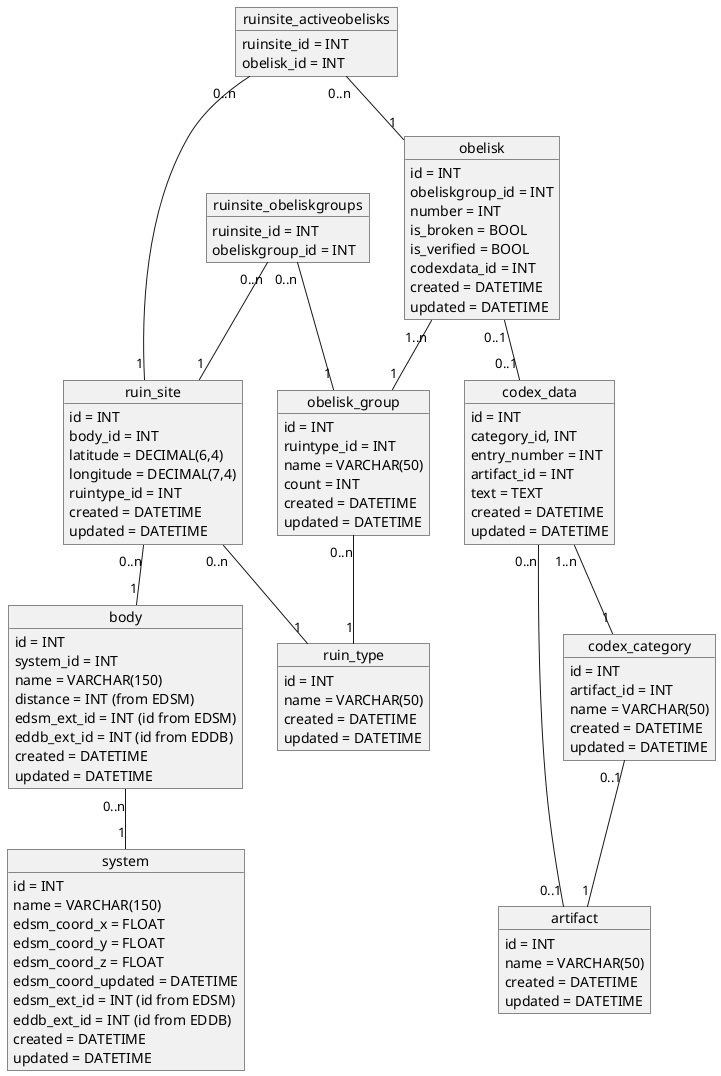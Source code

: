 @startuml

object artifact
artifact : id = INT
artifact : name = VARCHAR(50)
artifact : created = DATETIME
artifact : updated = DATETIME


object codex_category
codex_category : id = INT
codex_category : artifact_id = INT
codex_category : name = VARCHAR(50)
codex_category : created = DATETIME
codex_category : updated = DATETIME

codex_category "0..1" -- "1" artifact


object codex_data
codex_data : id = INT
codex_data : category_id, INT
codex_data : entry_number = INT
codex_data : artifact_id = INT
codex_data : text = TEXT
codex_data : created = DATETIME
codex_data : updated = DATETIME

codex_data "1..n" -- "1" codex_category
codex_data "0..n" -- "0..1" artifact

object ruin_type
ruin_type : id = INT
ruin_type : name = VARCHAR(50)
ruin_type : created = DATETIME
ruin_type : updated = DATETIME


object obelisk_group
obelisk_group : id = INT
obelisk_group : ruintype_id = INT
obelisk_group : name = VARCHAR(50)
obelisk_group : count = INT
obelisk_group : created = DATETIME
obelisk_group : updated = DATETIME

obelisk_group "0..n" -- "1" ruin_type


object obelisk
obelisk : id = INT
obelisk : obeliskgroup_id = INT
obelisk : number = INT
obelisk : is_broken = BOOL
obelisk : is_verified = BOOL
obelisk : codexdata_id = INT
obelisk : created = DATETIME
obelisk : updated = DATETIME

obelisk "1..n" -- "1" obelisk_group
obelisk "0..1" -- "0..1" codex_data


object system
system : id = INT
system : name = VARCHAR(150)
system : edsm_coord_x = FLOAT
system : edsm_coord_y = FLOAT
system : edsm_coord_z = FLOAT
system : edsm_coord_updated = DATETIME
system : edsm_ext_id = INT (id from EDSM)
system : eddb_ext_id = INT (id from EDDB)
system : created = DATETIME
system : updated = DATETIME


object body
body : id = INT
body : system_id = INT
body : name = VARCHAR(150)
body : distance = INT (from EDSM)
body : edsm_ext_id = INT (id from EDSM)
body : eddb_ext_id = INT (id from EDDB)
body : created = DATETIME
body : updated = DATETIME

body "0..n" -- "1" system


object ruin_site
ruin_site : id = INT
ruin_site : body_id = INT
ruin_site : latitude = DECIMAL(6,4)
ruin_site : longitude = DECIMAL(7,4)
ruin_site : ruintype_id = INT
ruin_site : created = DATETIME
ruin_site : updated = DATETIME

ruin_site "0..n" -- "1" body
ruin_site "0..n" -- "1" ruin_type


object ruinsite_obeliskgroups
ruinsite_obeliskgroups : ruinsite_id = INT
ruinsite_obeliskgroups : obeliskgroup_id = INT

ruinsite_obeliskgroups "0..n" -- "1" ruin_site
ruinsite_obeliskgroups "0..n" -- "1" obelisk_group


object ruinsite_activeobelisks
ruinsite_activeobelisks : ruinsite_id = INT
ruinsite_activeobelisks : obelisk_id = INT

ruinsite_activeobelisks "0..n" -- "1" ruin_site
ruinsite_activeobelisks "0..n" -- "1" obelisk

@enduml